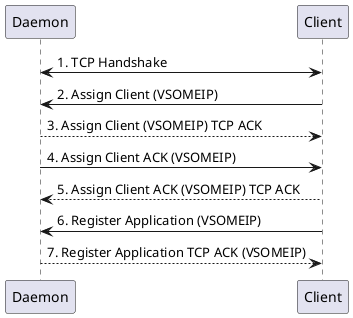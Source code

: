 @startuml
Daemon <-> Client: 1. TCP Handshake
Client -> Daemon: 2. Assign Client (VSOMEIP)
Daemon --> Client: 3. Assign Client (VSOMEIP) TCP ACK
Daemon -> Client: 4. Assign Client ACK (VSOMEIP)
Client --> Daemon: 5. Assign Client ACK (VSOMEIP) TCP ACK
Client -> Daemon: 6. Register Application (VSOMEIP)
Daemon --> Client: 7. Register Application TCP ACK (VSOMEIP)
@enduml
